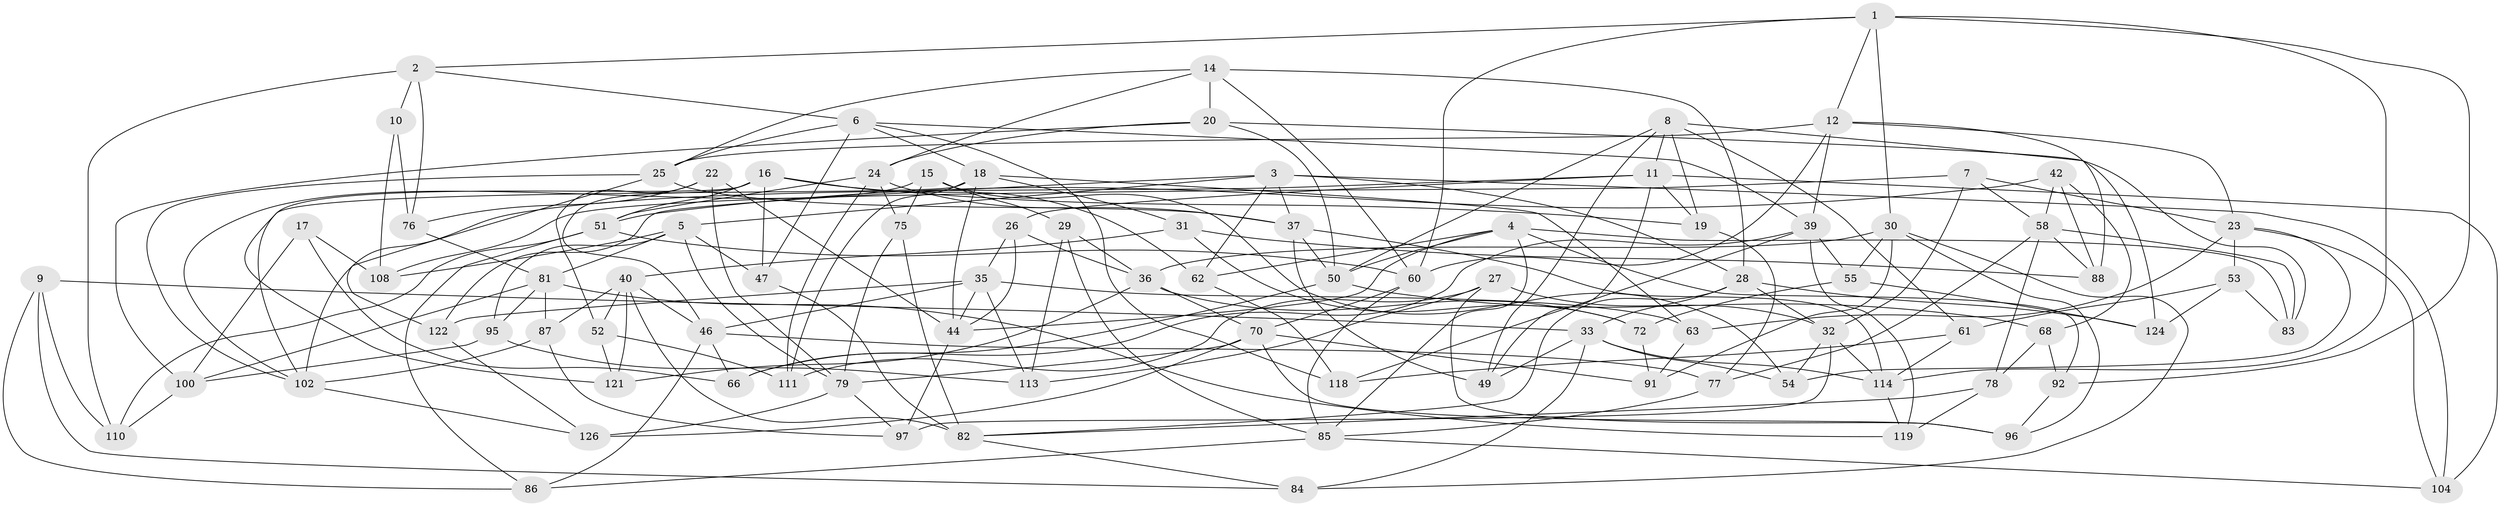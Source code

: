 // Generated by graph-tools (version 1.1) at 2025/24/03/03/25 07:24:23]
// undirected, 88 vertices, 212 edges
graph export_dot {
graph [start="1"]
  node [color=gray90,style=filled];
  1 [super="+69"];
  2 [super="+21"];
  3 [super="+13"];
  4 [super="+38"];
  5 [super="+65"];
  6 [super="+57"];
  7;
  8 [super="+45"];
  9;
  10;
  11 [super="+127"];
  12 [super="+56"];
  14 [super="+103"];
  15;
  16 [super="+94"];
  17;
  18 [super="+34"];
  19;
  20 [super="+93"];
  22;
  23 [super="+120"];
  24 [super="+125"];
  25 [super="+107"];
  26;
  27;
  28 [super="+112"];
  29;
  30 [super="+48"];
  31;
  32 [super="+43"];
  33 [super="+59"];
  35 [super="+98"];
  36 [super="+67"];
  37 [super="+73"];
  39 [super="+64"];
  40 [super="+41"];
  42;
  44 [super="+101"];
  46 [super="+109"];
  47;
  49;
  50 [super="+71"];
  51 [super="+89"];
  52;
  53;
  54;
  55;
  58 [super="+106"];
  60 [super="+90"];
  61;
  62;
  63;
  66;
  68;
  70 [super="+74"];
  72;
  75;
  76;
  77;
  78;
  79 [super="+80"];
  81 [super="+105"];
  82 [super="+99"];
  83;
  84;
  85 [super="+115"];
  86;
  87;
  88;
  91;
  92;
  95;
  96;
  97;
  100 [super="+117"];
  102 [super="+116"];
  104;
  108;
  110;
  111;
  113;
  114 [super="+123"];
  118;
  119;
  121;
  122;
  124;
  126;
  1 -- 12;
  1 -- 30;
  1 -- 114;
  1 -- 2;
  1 -- 60;
  1 -- 92;
  2 -- 6;
  2 -- 10 [weight=2];
  2 -- 76;
  2 -- 110;
  3 -- 122;
  3 -- 5;
  3 -- 28;
  3 -- 104;
  3 -- 37;
  3 -- 62;
  4 -- 83;
  4 -- 44;
  4 -- 62;
  4 -- 85;
  4 -- 92;
  4 -- 50;
  5 -- 79;
  5 -- 95;
  5 -- 108;
  5 -- 81;
  5 -- 47;
  6 -- 47;
  6 -- 39;
  6 -- 25;
  6 -- 18;
  6 -- 118;
  7 -- 108;
  7 -- 23;
  7 -- 58;
  7 -- 32;
  8 -- 19;
  8 -- 11;
  8 -- 50;
  8 -- 49;
  8 -- 124;
  8 -- 61;
  9 -- 86;
  9 -- 84;
  9 -- 110;
  9 -- 33;
  10 -- 76;
  10 -- 108;
  11 -- 49;
  11 -- 104;
  11 -- 19;
  11 -- 26;
  11 -- 102;
  12 -- 88;
  12 -- 25;
  12 -- 60;
  12 -- 39;
  12 -- 23;
  14 -- 24;
  14 -- 20 [weight=2];
  14 -- 25;
  14 -- 28;
  14 -- 60;
  15 -- 54;
  15 -- 75;
  15 -- 29;
  15 -- 102;
  16 -- 19;
  16 -- 62;
  16 -- 51;
  16 -- 121;
  16 -- 47;
  16 -- 46;
  17 -- 66;
  17 -- 100 [weight=2];
  17 -- 108;
  18 -- 63;
  18 -- 31;
  18 -- 102;
  18 -- 111;
  18 -- 44;
  19 -- 77;
  20 -- 83;
  20 -- 24;
  20 -- 100;
  20 -- 50;
  22 -- 79;
  22 -- 44;
  22 -- 76;
  22 -- 52;
  23 -- 104;
  23 -- 63;
  23 -- 53;
  23 -- 54;
  24 -- 75;
  24 -- 51;
  24 -- 37;
  24 -- 111;
  25 -- 102;
  25 -- 122;
  25 -- 37;
  26 -- 44;
  26 -- 36;
  26 -- 35;
  27 -- 113;
  27 -- 111;
  27 -- 96;
  27 -- 32;
  28 -- 124;
  28 -- 32;
  28 -- 33;
  28 -- 82;
  29 -- 113;
  29 -- 36;
  29 -- 85;
  30 -- 55;
  30 -- 91;
  30 -- 84;
  30 -- 96;
  30 -- 36;
  31 -- 88;
  31 -- 40;
  31 -- 72;
  32 -- 54;
  32 -- 114;
  32 -- 97;
  33 -- 54;
  33 -- 49;
  33 -- 114;
  33 -- 84;
  35 -- 122;
  35 -- 113;
  35 -- 46;
  35 -- 63;
  35 -- 44;
  36 -- 121;
  36 -- 72;
  36 -- 70;
  37 -- 49;
  37 -- 114;
  37 -- 50;
  39 -- 118;
  39 -- 66;
  39 -- 119;
  39 -- 55;
  40 -- 121;
  40 -- 52;
  40 -- 46;
  40 -- 87;
  40 -- 82;
  42 -- 88;
  42 -- 58;
  42 -- 68;
  42 -- 51;
  44 -- 97;
  46 -- 77;
  46 -- 86;
  46 -- 66;
  47 -- 82;
  50 -- 66;
  50 -- 68;
  51 -- 86;
  51 -- 60;
  51 -- 110;
  52 -- 121;
  52 -- 111;
  53 -- 61;
  53 -- 83;
  53 -- 124;
  55 -- 72;
  55 -- 124;
  58 -- 78;
  58 -- 88;
  58 -- 83;
  58 -- 77;
  60 -- 70;
  60 -- 85;
  61 -- 114;
  61 -- 118;
  62 -- 118;
  63 -- 91;
  68 -- 92;
  68 -- 78;
  70 -- 126;
  70 -- 96;
  70 -- 91;
  70 -- 79;
  72 -- 91;
  75 -- 82;
  75 -- 79;
  76 -- 81;
  77 -- 85;
  78 -- 119;
  78 -- 82;
  79 -- 97;
  79 -- 126;
  81 -- 95;
  81 -- 100;
  81 -- 119;
  81 -- 87;
  82 -- 84;
  85 -- 104;
  85 -- 86;
  87 -- 102;
  87 -- 97;
  92 -- 96;
  95 -- 113;
  95 -- 100;
  100 -- 110;
  102 -- 126;
  114 -- 119;
  122 -- 126;
}
